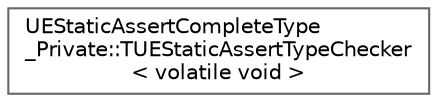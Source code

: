 digraph "Graphical Class Hierarchy"
{
 // INTERACTIVE_SVG=YES
 // LATEX_PDF_SIZE
  bgcolor="transparent";
  edge [fontname=Helvetica,fontsize=10,labelfontname=Helvetica,labelfontsize=10];
  node [fontname=Helvetica,fontsize=10,shape=box,height=0.2,width=0.4];
  rankdir="LR";
  Node0 [id="Node000000",label="UEStaticAssertCompleteType\l_Private::TUEStaticAssertTypeChecker\l\< volatile void \>",height=0.2,width=0.4,color="grey40", fillcolor="white", style="filled",URL="$d1/df1/structUEStaticAssertCompleteType__Private_1_1TUEStaticAssertTypeChecker_3_01volatile_01void_01_4.html",tooltip=" "];
}
